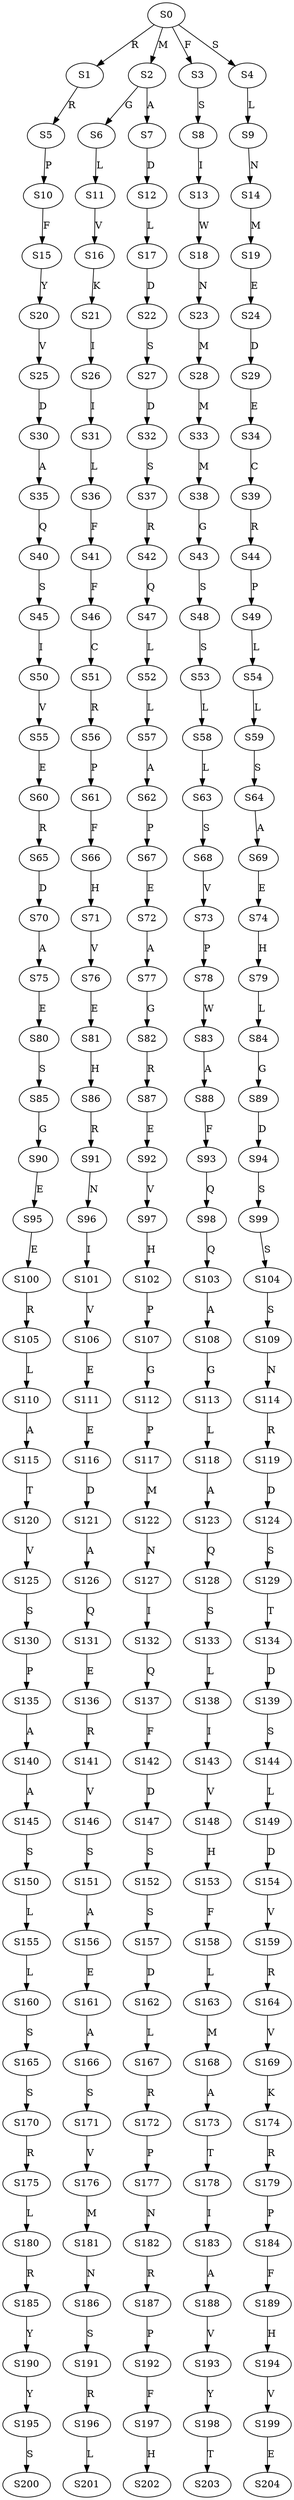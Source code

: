 strict digraph  {
	S0 -> S1 [ label = R ];
	S0 -> S2 [ label = M ];
	S0 -> S3 [ label = F ];
	S0 -> S4 [ label = S ];
	S1 -> S5 [ label = R ];
	S2 -> S6 [ label = G ];
	S2 -> S7 [ label = A ];
	S3 -> S8 [ label = S ];
	S4 -> S9 [ label = L ];
	S5 -> S10 [ label = P ];
	S6 -> S11 [ label = L ];
	S7 -> S12 [ label = D ];
	S8 -> S13 [ label = I ];
	S9 -> S14 [ label = N ];
	S10 -> S15 [ label = F ];
	S11 -> S16 [ label = V ];
	S12 -> S17 [ label = L ];
	S13 -> S18 [ label = W ];
	S14 -> S19 [ label = M ];
	S15 -> S20 [ label = Y ];
	S16 -> S21 [ label = K ];
	S17 -> S22 [ label = D ];
	S18 -> S23 [ label = N ];
	S19 -> S24 [ label = E ];
	S20 -> S25 [ label = V ];
	S21 -> S26 [ label = I ];
	S22 -> S27 [ label = S ];
	S23 -> S28 [ label = M ];
	S24 -> S29 [ label = D ];
	S25 -> S30 [ label = D ];
	S26 -> S31 [ label = I ];
	S27 -> S32 [ label = D ];
	S28 -> S33 [ label = M ];
	S29 -> S34 [ label = E ];
	S30 -> S35 [ label = A ];
	S31 -> S36 [ label = L ];
	S32 -> S37 [ label = S ];
	S33 -> S38 [ label = M ];
	S34 -> S39 [ label = C ];
	S35 -> S40 [ label = Q ];
	S36 -> S41 [ label = F ];
	S37 -> S42 [ label = R ];
	S38 -> S43 [ label = G ];
	S39 -> S44 [ label = R ];
	S40 -> S45 [ label = S ];
	S41 -> S46 [ label = F ];
	S42 -> S47 [ label = Q ];
	S43 -> S48 [ label = S ];
	S44 -> S49 [ label = P ];
	S45 -> S50 [ label = I ];
	S46 -> S51 [ label = C ];
	S47 -> S52 [ label = L ];
	S48 -> S53 [ label = S ];
	S49 -> S54 [ label = L ];
	S50 -> S55 [ label = V ];
	S51 -> S56 [ label = R ];
	S52 -> S57 [ label = L ];
	S53 -> S58 [ label = L ];
	S54 -> S59 [ label = L ];
	S55 -> S60 [ label = E ];
	S56 -> S61 [ label = P ];
	S57 -> S62 [ label = A ];
	S58 -> S63 [ label = L ];
	S59 -> S64 [ label = S ];
	S60 -> S65 [ label = R ];
	S61 -> S66 [ label = F ];
	S62 -> S67 [ label = P ];
	S63 -> S68 [ label = S ];
	S64 -> S69 [ label = A ];
	S65 -> S70 [ label = D ];
	S66 -> S71 [ label = H ];
	S67 -> S72 [ label = E ];
	S68 -> S73 [ label = V ];
	S69 -> S74 [ label = E ];
	S70 -> S75 [ label = A ];
	S71 -> S76 [ label = V ];
	S72 -> S77 [ label = A ];
	S73 -> S78 [ label = P ];
	S74 -> S79 [ label = H ];
	S75 -> S80 [ label = E ];
	S76 -> S81 [ label = E ];
	S77 -> S82 [ label = G ];
	S78 -> S83 [ label = W ];
	S79 -> S84 [ label = L ];
	S80 -> S85 [ label = S ];
	S81 -> S86 [ label = H ];
	S82 -> S87 [ label = R ];
	S83 -> S88 [ label = A ];
	S84 -> S89 [ label = G ];
	S85 -> S90 [ label = G ];
	S86 -> S91 [ label = R ];
	S87 -> S92 [ label = E ];
	S88 -> S93 [ label = F ];
	S89 -> S94 [ label = D ];
	S90 -> S95 [ label = E ];
	S91 -> S96 [ label = N ];
	S92 -> S97 [ label = V ];
	S93 -> S98 [ label = Q ];
	S94 -> S99 [ label = S ];
	S95 -> S100 [ label = E ];
	S96 -> S101 [ label = I ];
	S97 -> S102 [ label = H ];
	S98 -> S103 [ label = Q ];
	S99 -> S104 [ label = S ];
	S100 -> S105 [ label = R ];
	S101 -> S106 [ label = V ];
	S102 -> S107 [ label = P ];
	S103 -> S108 [ label = A ];
	S104 -> S109 [ label = S ];
	S105 -> S110 [ label = L ];
	S106 -> S111 [ label = E ];
	S107 -> S112 [ label = G ];
	S108 -> S113 [ label = G ];
	S109 -> S114 [ label = N ];
	S110 -> S115 [ label = A ];
	S111 -> S116 [ label = E ];
	S112 -> S117 [ label = P ];
	S113 -> S118 [ label = L ];
	S114 -> S119 [ label = R ];
	S115 -> S120 [ label = T ];
	S116 -> S121 [ label = D ];
	S117 -> S122 [ label = M ];
	S118 -> S123 [ label = A ];
	S119 -> S124 [ label = D ];
	S120 -> S125 [ label = V ];
	S121 -> S126 [ label = A ];
	S122 -> S127 [ label = N ];
	S123 -> S128 [ label = Q ];
	S124 -> S129 [ label = S ];
	S125 -> S130 [ label = S ];
	S126 -> S131 [ label = Q ];
	S127 -> S132 [ label = I ];
	S128 -> S133 [ label = S ];
	S129 -> S134 [ label = T ];
	S130 -> S135 [ label = P ];
	S131 -> S136 [ label = E ];
	S132 -> S137 [ label = Q ];
	S133 -> S138 [ label = L ];
	S134 -> S139 [ label = D ];
	S135 -> S140 [ label = A ];
	S136 -> S141 [ label = R ];
	S137 -> S142 [ label = F ];
	S138 -> S143 [ label = I ];
	S139 -> S144 [ label = S ];
	S140 -> S145 [ label = A ];
	S141 -> S146 [ label = V ];
	S142 -> S147 [ label = D ];
	S143 -> S148 [ label = V ];
	S144 -> S149 [ label = L ];
	S145 -> S150 [ label = S ];
	S146 -> S151 [ label = S ];
	S147 -> S152 [ label = S ];
	S148 -> S153 [ label = H ];
	S149 -> S154 [ label = D ];
	S150 -> S155 [ label = L ];
	S151 -> S156 [ label = A ];
	S152 -> S157 [ label = S ];
	S153 -> S158 [ label = F ];
	S154 -> S159 [ label = V ];
	S155 -> S160 [ label = L ];
	S156 -> S161 [ label = E ];
	S157 -> S162 [ label = D ];
	S158 -> S163 [ label = L ];
	S159 -> S164 [ label = R ];
	S160 -> S165 [ label = S ];
	S161 -> S166 [ label = A ];
	S162 -> S167 [ label = L ];
	S163 -> S168 [ label = M ];
	S164 -> S169 [ label = V ];
	S165 -> S170 [ label = S ];
	S166 -> S171 [ label = S ];
	S167 -> S172 [ label = R ];
	S168 -> S173 [ label = A ];
	S169 -> S174 [ label = K ];
	S170 -> S175 [ label = R ];
	S171 -> S176 [ label = V ];
	S172 -> S177 [ label = P ];
	S173 -> S178 [ label = T ];
	S174 -> S179 [ label = R ];
	S175 -> S180 [ label = L ];
	S176 -> S181 [ label = M ];
	S177 -> S182 [ label = N ];
	S178 -> S183 [ label = I ];
	S179 -> S184 [ label = P ];
	S180 -> S185 [ label = R ];
	S181 -> S186 [ label = N ];
	S182 -> S187 [ label = R ];
	S183 -> S188 [ label = A ];
	S184 -> S189 [ label = F ];
	S185 -> S190 [ label = Y ];
	S186 -> S191 [ label = S ];
	S187 -> S192 [ label = P ];
	S188 -> S193 [ label = V ];
	S189 -> S194 [ label = H ];
	S190 -> S195 [ label = Y ];
	S191 -> S196 [ label = R ];
	S192 -> S197 [ label = F ];
	S193 -> S198 [ label = Y ];
	S194 -> S199 [ label = V ];
	S195 -> S200 [ label = S ];
	S196 -> S201 [ label = L ];
	S197 -> S202 [ label = H ];
	S198 -> S203 [ label = T ];
	S199 -> S204 [ label = E ];
}
